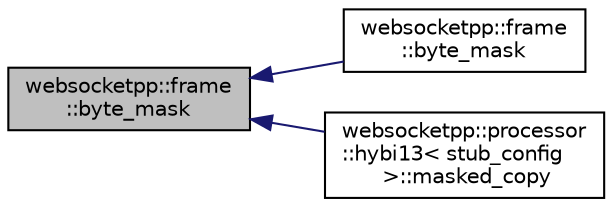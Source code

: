 digraph "websocketpp::frame::byte_mask"
{
  edge [fontname="Helvetica",fontsize="10",labelfontname="Helvetica",labelfontsize="10"];
  node [fontname="Helvetica",fontsize="10",shape=record];
  rankdir="LR";
  Node1 [label="websocketpp::frame\l::byte_mask",height=0.2,width=0.4,color="black", fillcolor="grey75", style="filled", fontcolor="black"];
  Node1 -> Node2 [dir="back",color="midnightblue",fontsize="10",style="solid"];
  Node2 [label="websocketpp::frame\l::byte_mask",height=0.2,width=0.4,color="black", fillcolor="white", style="filled",URL="$namespacewebsocketpp_1_1frame.html#a57740a0ac6dca6789eb3d020b7f31ed8",tooltip="Byte by byte mask/unmask (in place) "];
  Node1 -> Node3 [dir="back",color="midnightblue",fontsize="10",style="solid"];
  Node3 [label="websocketpp::processor\l::hybi13\< stub_config\l \>::masked_copy",height=0.2,width=0.4,color="black", fillcolor="white", style="filled",URL="$classwebsocketpp_1_1processor_1_1hybi13.html#a888318b2773af49d458313a96a817a7a",tooltip="Copy and mask/unmask in one operation. "];
}
